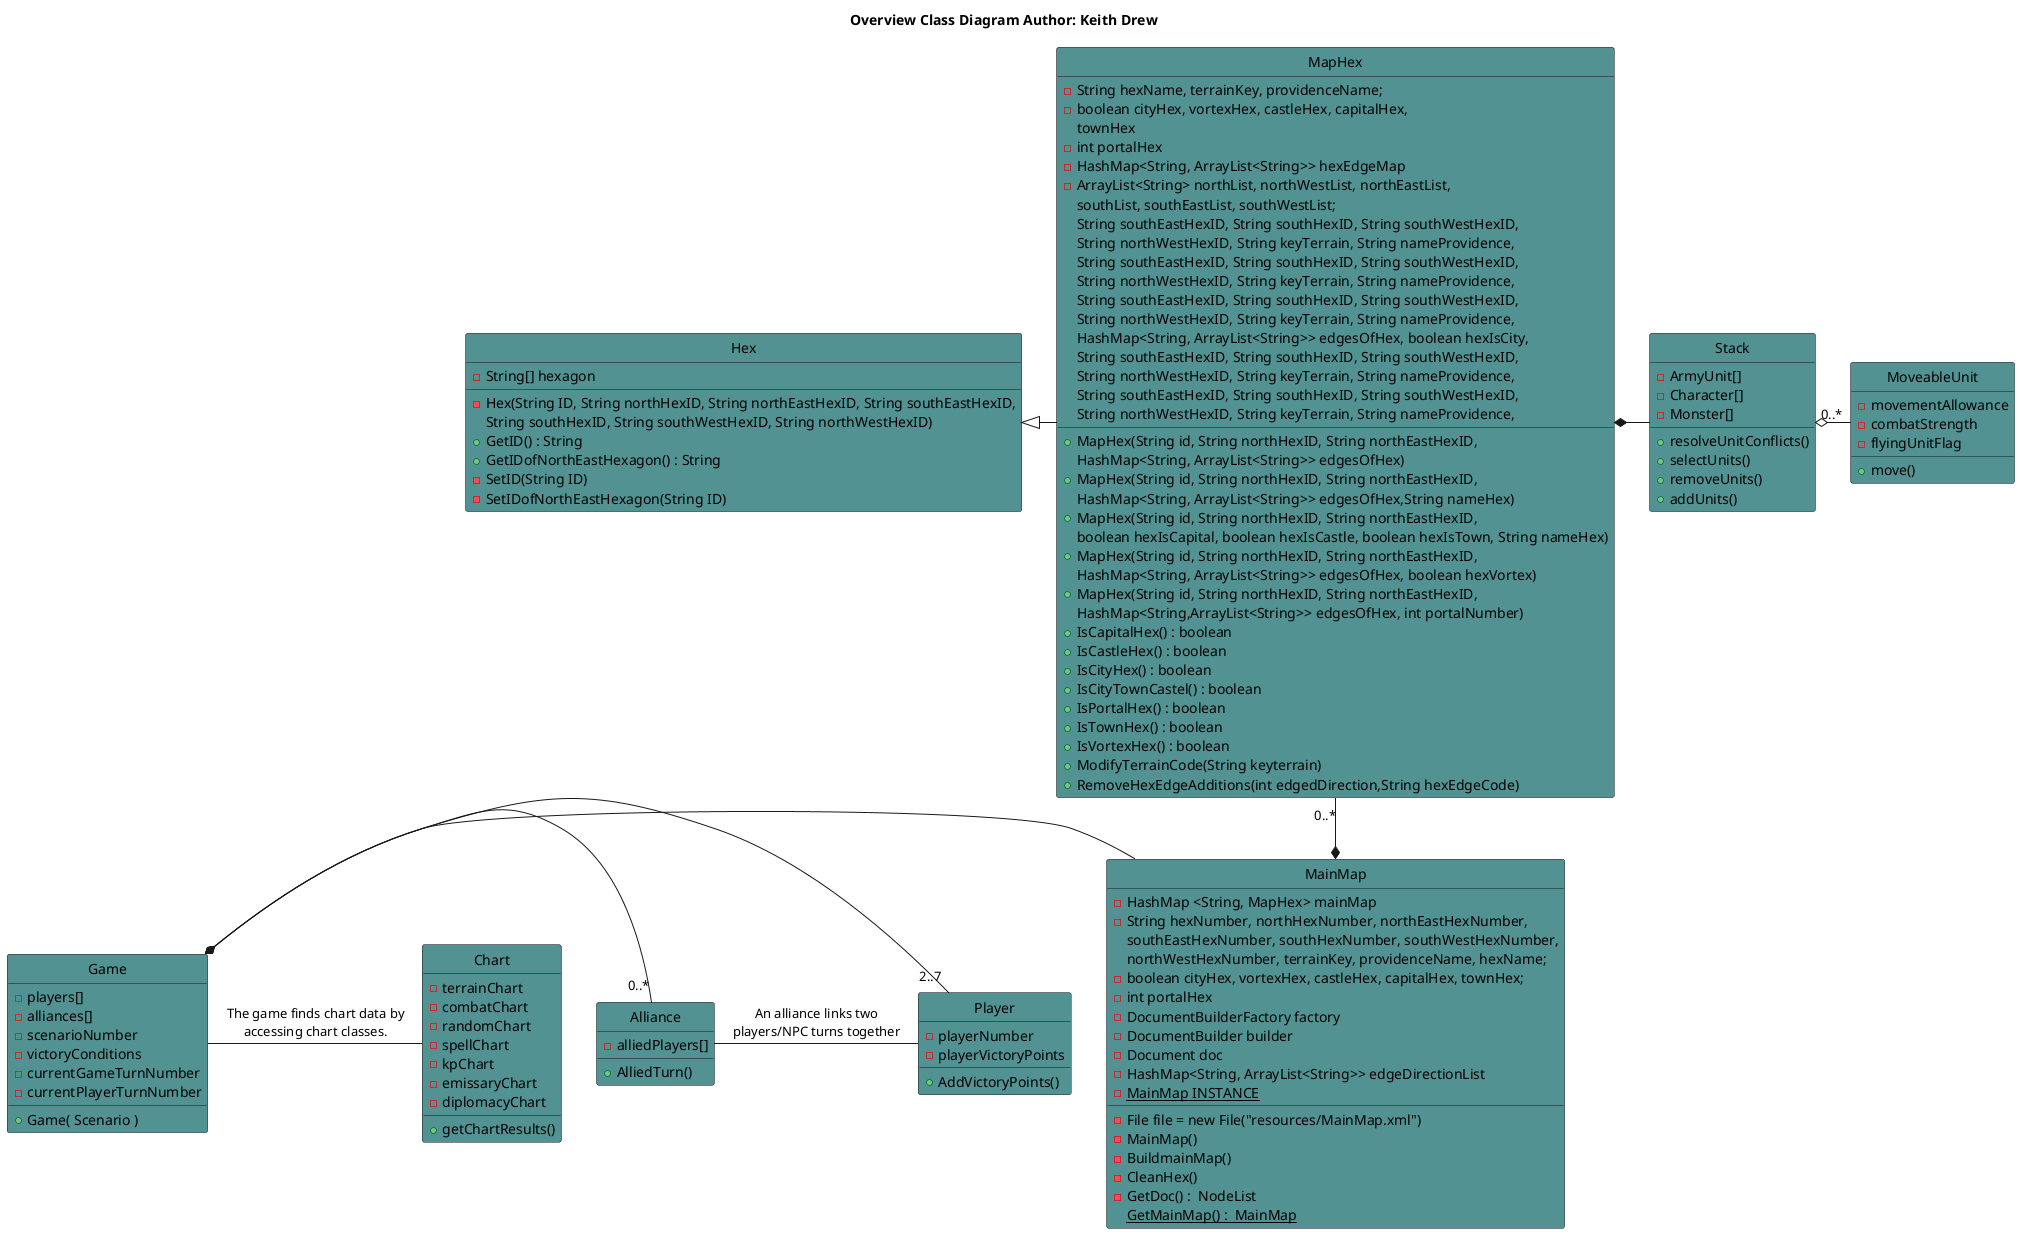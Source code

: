 @startuml
hide circle
title <b>Overview Class Diagram<b> Author: Keith Drew

Game *- MainMap
Game *- "2..7" Player
Game *- "0..*" Alliance 
Game - Chart : The game finds chart data by\naccessing chart classes.
Alliance - Player : An alliance links two\nplayers/NPC turns together
MapHex "0..*" -down-* MainMap
Hex <|-right- MapHex
Stack -left-* MapHex
MoveableUnit "0..*" -left-o Stack

class Game #529292 {
-players[]
-alliances[]
-scenarioNumber
-victoryConditions
-currentGameTurnNumber
-currentPlayerTurnNumber
+Game( Scenario )
}

class MainMap #529292 {
 -HashMap <String, MapHex> mainMap
 -String hexNumber, northHexNumber, northEastHexNumber, 
            southEastHexNumber, southHexNumber, southWestHexNumber,
            northWestHexNumber, terrainKey, providenceName, hexName;
 -boolean cityHex, vortexHex, castleHex, capitalHex, townHex;
-int portalHex
 -DocumentBuilderFactory factory
 -DocumentBuilder builder
 -Document doc
 -File file = new File("resources/MainMap.xml")
 -HashMap<String, ArrayList<String>> edgeDirectionList
-{static}MainMap INSTANCE
-MainMap()
-BuildmainMap()
-CleanHex()
-GetDoc() :  NodeList
{static} GetMainMap() :  MainMap
}

class Player #529292 {
-playerNumber
-playerVictoryPoints
+AddVictoryPoints()
}

class Alliance #529292 {
-alliedPlayers[]
+AlliedTurn()
}

class Hex #529292 {
-String[] hexagon
-Hex(String ID, String northHexID, String northEastHexID, String southEastHexID, 
          String southHexID, String southWestHexID, String northWestHexID)
+GetID() : String
+GetIDofNorthEastHexagon() : String 
-SetID(String ID)
-SetIDofNorthEastHexagon(String ID)
}

class MapHex #529292 {
-String hexName, terrainKey, providenceName;
-boolean cityHex, vortexHex, castleHex, capitalHex, 
townHex
-int portalHex
-HashMap<String, ArrayList<String>> hexEdgeMap
-ArrayList<String> northList, northWestList, northEastList, 
southList, southEastList, southWestList;
+MapHex(String id, String northHexID, String northEastHexID, 
                  String southEastHexID, String southHexID, String southWestHexID, 
                  String northWestHexID, String keyTerrain, String nameProvidence,
                  HashMap<String, ArrayList<String>> edgesOfHex)
+MapHex(String id, String northHexID, String northEastHexID, 
                  String southEastHexID, String southHexID, String southWestHexID, 
                  String northWestHexID, String keyTerrain, String nameProvidence, 
                  HashMap<String, ArrayList<String>> edgesOfHex,String nameHex)
+MapHex(String id, String northHexID, String northEastHexID, 
                  String southEastHexID, String southHexID, String southWestHexID, 
                  String northWestHexID, String keyTerrain, String nameProvidence, 
                  HashMap<String, ArrayList<String>> edgesOfHex, boolean hexIsCity, 
                  boolean hexIsCapital, boolean hexIsCastle, boolean hexIsTown, String nameHex)
+MapHex(String id, String northHexID, String northEastHexID, 
                  String southEastHexID, String southHexID, String southWestHexID, 
                  String northWestHexID, String keyTerrain, String nameProvidence, 
                  HashMap<String, ArrayList<String>> edgesOfHex, boolean hexVortex)
+MapHex(String id, String northHexID, String northEastHexID, 
                  String southEastHexID, String southHexID, String southWestHexID, 
                  String northWestHexID, String keyTerrain, String nameProvidence, 
                  HashMap<String,ArrayList<String>> edgesOfHex, int portalNumber)
+IsCapitalHex() : boolean
+IsCastleHex() : boolean
+IsCityHex() : boolean
+IsCityTownCastel() : boolean
+IsPortalHex() : boolean
+IsTownHex() : boolean 
+IsVortexHex() : boolean 
+ModifyTerrainCode(String keyterrain)
+RemoveHexEdgeAdditions(int edgedDirection,String hexEdgeCode)
}

class Stack #529292 {
-ArmyUnit[]
-Character[]
-Monster[]
+resolveUnitConflicts()
+selectUnits()
+removeUnits()
+addUnits()
}

class MoveableUnit #529292 {
-movementAllowance
-combatStrength
-flyingUnitFlag
+move()
}


class Chart #529292 {
-terrainChart
-combatChart
-randomChart
-spellChart
-kpChart
-emissaryChart
-diplomacyChart
+getChartResults()
}
@enduml